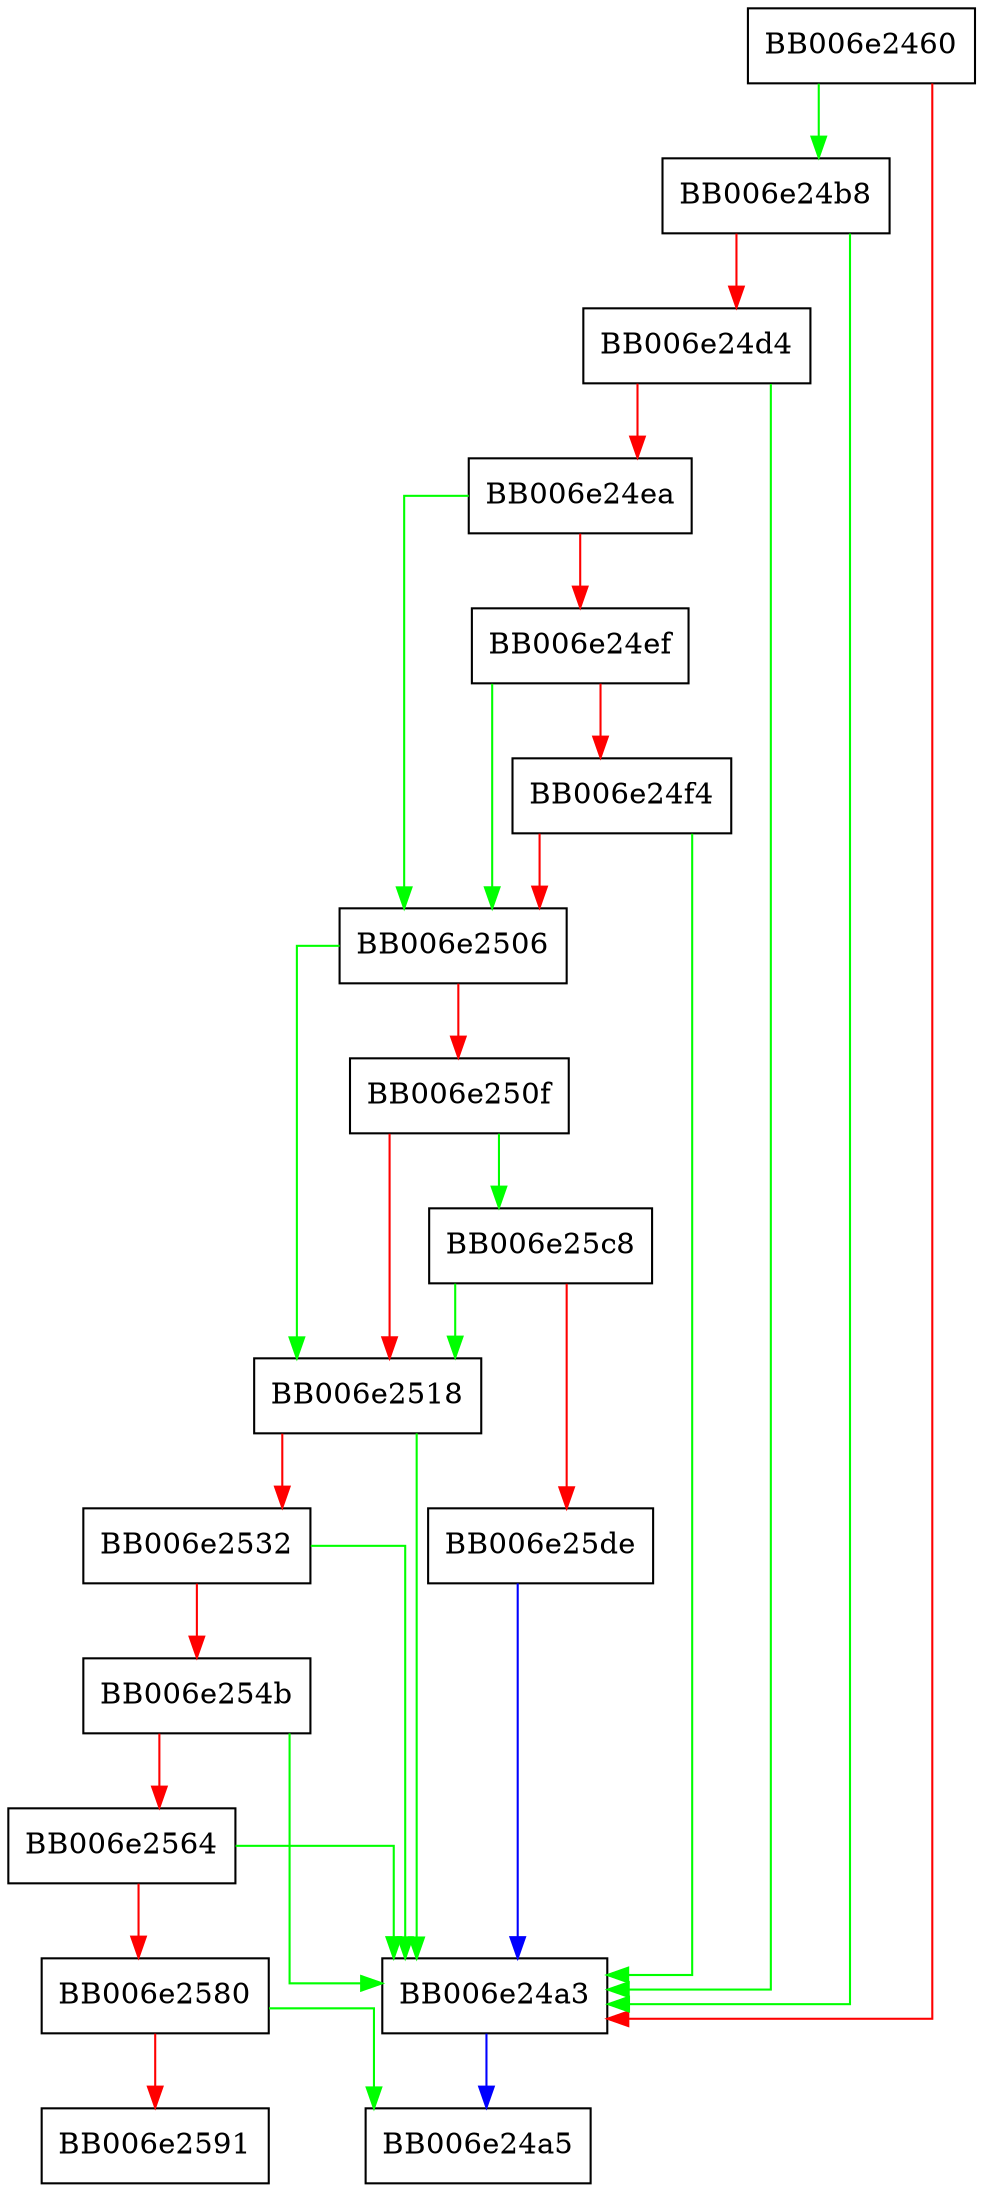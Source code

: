 digraph drbg_hmac_reseed {
  node [shape="box"];
  graph [splines=ortho];
  BB006e2460 -> BB006e24b8 [color="green"];
  BB006e2460 -> BB006e24a3 [color="red"];
  BB006e24a3 -> BB006e24a5 [color="blue"];
  BB006e24b8 -> BB006e24a3 [color="green"];
  BB006e24b8 -> BB006e24d4 [color="red"];
  BB006e24d4 -> BB006e24a3 [color="green"];
  BB006e24d4 -> BB006e24ea [color="red"];
  BB006e24ea -> BB006e2506 [color="green"];
  BB006e24ea -> BB006e24ef [color="red"];
  BB006e24ef -> BB006e2506 [color="green"];
  BB006e24ef -> BB006e24f4 [color="red"];
  BB006e24f4 -> BB006e24a3 [color="green"];
  BB006e24f4 -> BB006e2506 [color="red"];
  BB006e2506 -> BB006e2518 [color="green"];
  BB006e2506 -> BB006e250f [color="red"];
  BB006e250f -> BB006e25c8 [color="green"];
  BB006e250f -> BB006e2518 [color="red"];
  BB006e2518 -> BB006e24a3 [color="green"];
  BB006e2518 -> BB006e2532 [color="red"];
  BB006e2532 -> BB006e24a3 [color="green"];
  BB006e2532 -> BB006e254b [color="red"];
  BB006e254b -> BB006e24a3 [color="green"];
  BB006e254b -> BB006e2564 [color="red"];
  BB006e2564 -> BB006e24a3 [color="green"];
  BB006e2564 -> BB006e2580 [color="red"];
  BB006e2580 -> BB006e24a5 [color="green"];
  BB006e2580 -> BB006e2591 [color="red"];
  BB006e25c8 -> BB006e2518 [color="green"];
  BB006e25c8 -> BB006e25de [color="red"];
  BB006e25de -> BB006e24a3 [color="blue"];
}